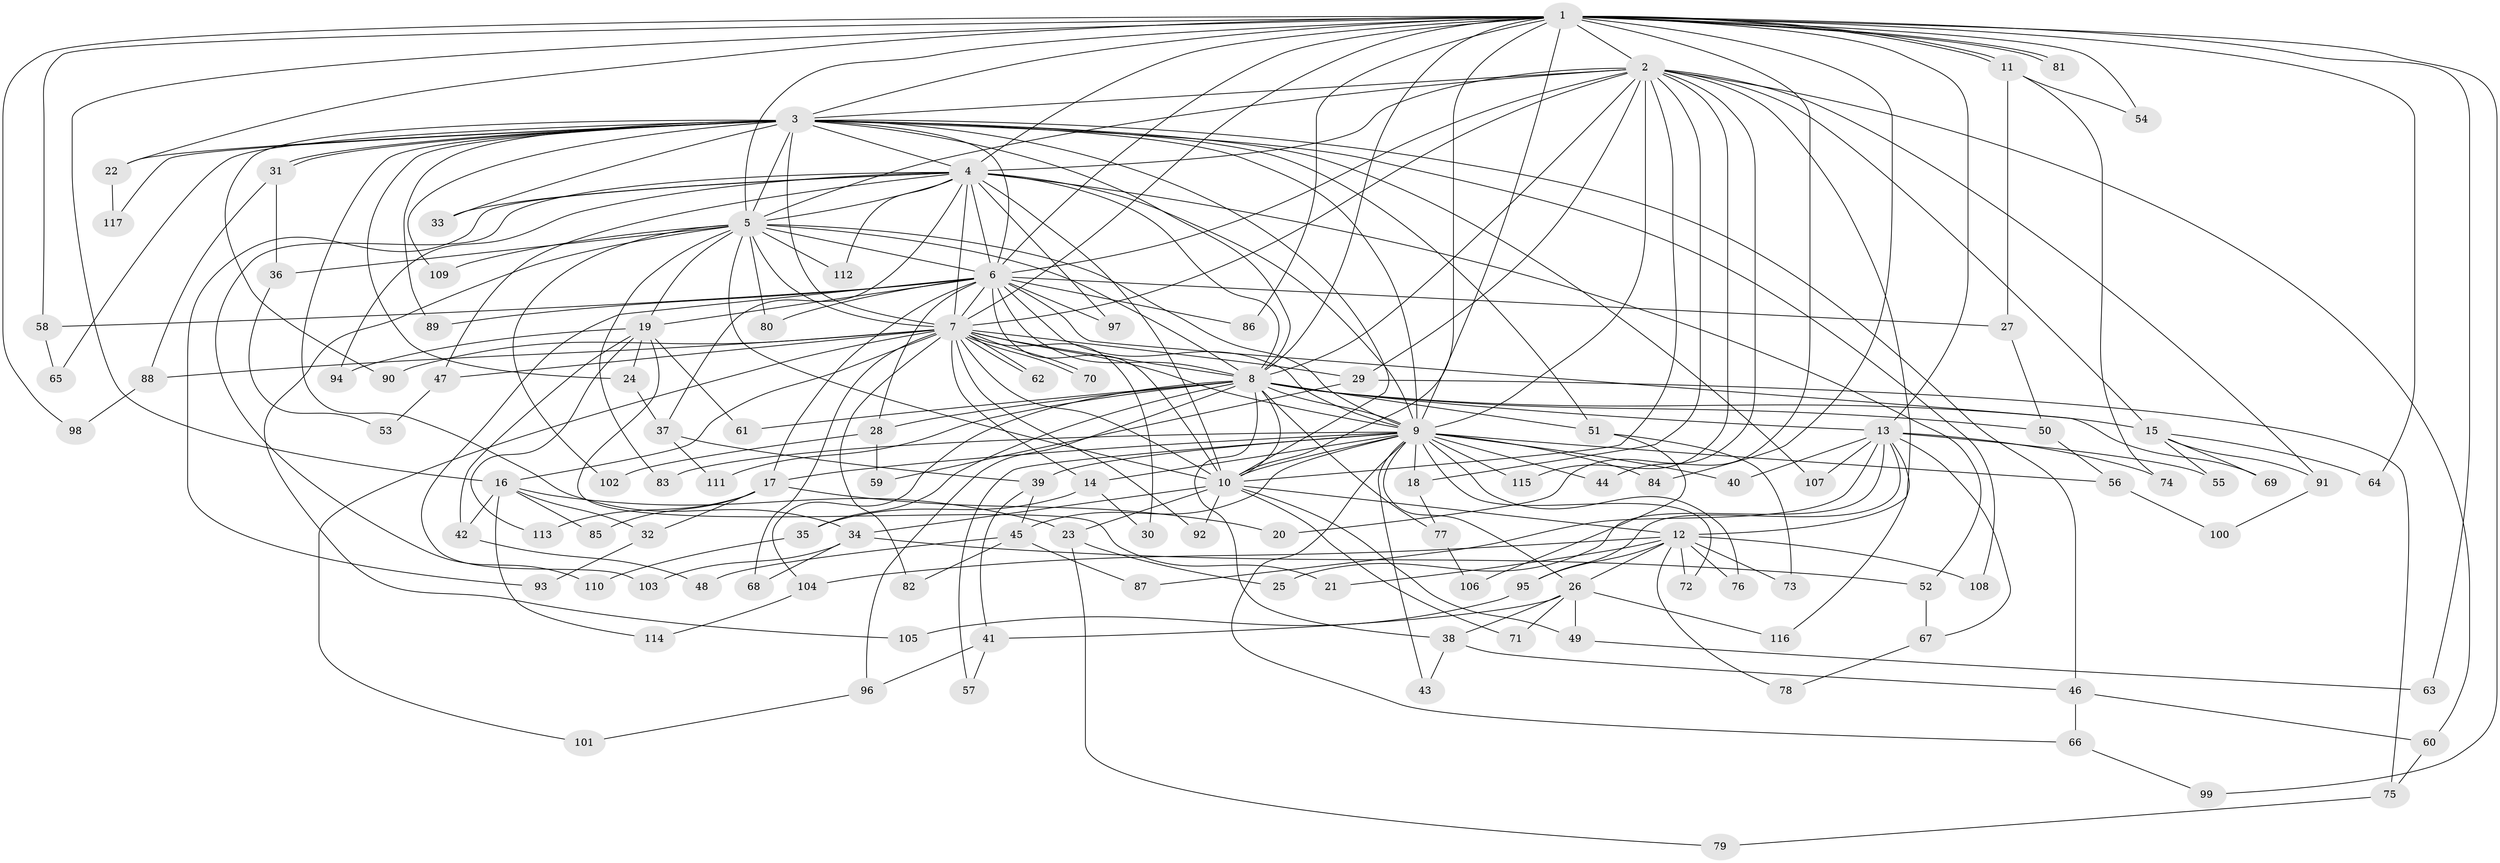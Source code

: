 // coarse degree distribution, {24: 0.02127659574468085, 16: 0.02127659574468085, 37: 0.010638297872340425, 19: 0.010638297872340425, 17: 0.010638297872340425, 21: 0.02127659574468085, 5: 0.0425531914893617, 11: 0.02127659574468085, 4: 0.0851063829787234, 6: 0.010638297872340425, 7: 0.02127659574468085, 9: 0.010638297872340425, 2: 0.5425531914893617, 3: 0.1702127659574468}
// Generated by graph-tools (version 1.1) at 2025/51/02/27/25 19:51:46]
// undirected, 117 vertices, 259 edges
graph export_dot {
graph [start="1"]
  node [color=gray90,style=filled];
  1;
  2;
  3;
  4;
  5;
  6;
  7;
  8;
  9;
  10;
  11;
  12;
  13;
  14;
  15;
  16;
  17;
  18;
  19;
  20;
  21;
  22;
  23;
  24;
  25;
  26;
  27;
  28;
  29;
  30;
  31;
  32;
  33;
  34;
  35;
  36;
  37;
  38;
  39;
  40;
  41;
  42;
  43;
  44;
  45;
  46;
  47;
  48;
  49;
  50;
  51;
  52;
  53;
  54;
  55;
  56;
  57;
  58;
  59;
  60;
  61;
  62;
  63;
  64;
  65;
  66;
  67;
  68;
  69;
  70;
  71;
  72;
  73;
  74;
  75;
  76;
  77;
  78;
  79;
  80;
  81;
  82;
  83;
  84;
  85;
  86;
  87;
  88;
  89;
  90;
  91;
  92;
  93;
  94;
  95;
  96;
  97;
  98;
  99;
  100;
  101;
  102;
  103;
  104;
  105;
  106;
  107;
  108;
  109;
  110;
  111;
  112;
  113;
  114;
  115;
  116;
  117;
  1 -- 2;
  1 -- 3;
  1 -- 4;
  1 -- 5;
  1 -- 6;
  1 -- 7;
  1 -- 8;
  1 -- 9;
  1 -- 10;
  1 -- 11;
  1 -- 11;
  1 -- 13;
  1 -- 16;
  1 -- 22;
  1 -- 44;
  1 -- 54;
  1 -- 58;
  1 -- 63;
  1 -- 64;
  1 -- 81;
  1 -- 81;
  1 -- 84;
  1 -- 86;
  1 -- 98;
  1 -- 99;
  2 -- 3;
  2 -- 4;
  2 -- 5;
  2 -- 6;
  2 -- 7;
  2 -- 8;
  2 -- 9;
  2 -- 10;
  2 -- 12;
  2 -- 15;
  2 -- 18;
  2 -- 20;
  2 -- 29;
  2 -- 60;
  2 -- 91;
  2 -- 115;
  3 -- 4;
  3 -- 5;
  3 -- 6;
  3 -- 7;
  3 -- 8;
  3 -- 9;
  3 -- 10;
  3 -- 22;
  3 -- 24;
  3 -- 31;
  3 -- 31;
  3 -- 33;
  3 -- 34;
  3 -- 46;
  3 -- 51;
  3 -- 65;
  3 -- 89;
  3 -- 90;
  3 -- 107;
  3 -- 108;
  3 -- 109;
  3 -- 117;
  4 -- 5;
  4 -- 6;
  4 -- 7;
  4 -- 8;
  4 -- 9;
  4 -- 10;
  4 -- 33;
  4 -- 37;
  4 -- 47;
  4 -- 52;
  4 -- 93;
  4 -- 94;
  4 -- 97;
  4 -- 110;
  4 -- 112;
  5 -- 6;
  5 -- 7;
  5 -- 8;
  5 -- 9;
  5 -- 10;
  5 -- 19;
  5 -- 36;
  5 -- 80;
  5 -- 83;
  5 -- 102;
  5 -- 105;
  5 -- 109;
  5 -- 112;
  6 -- 7;
  6 -- 8;
  6 -- 9;
  6 -- 10;
  6 -- 17;
  6 -- 19;
  6 -- 27;
  6 -- 28;
  6 -- 58;
  6 -- 69;
  6 -- 80;
  6 -- 86;
  6 -- 89;
  6 -- 97;
  6 -- 103;
  7 -- 8;
  7 -- 9;
  7 -- 10;
  7 -- 14;
  7 -- 16;
  7 -- 29;
  7 -- 30;
  7 -- 47;
  7 -- 62;
  7 -- 62;
  7 -- 68;
  7 -- 70;
  7 -- 70;
  7 -- 82;
  7 -- 88;
  7 -- 90;
  7 -- 92;
  7 -- 101;
  8 -- 9;
  8 -- 10;
  8 -- 13;
  8 -- 15;
  8 -- 28;
  8 -- 35;
  8 -- 38;
  8 -- 50;
  8 -- 51;
  8 -- 61;
  8 -- 77;
  8 -- 96;
  8 -- 104;
  8 -- 111;
  9 -- 10;
  9 -- 14;
  9 -- 17;
  9 -- 18;
  9 -- 26;
  9 -- 39;
  9 -- 40;
  9 -- 43;
  9 -- 44;
  9 -- 45;
  9 -- 56;
  9 -- 57;
  9 -- 66;
  9 -- 72;
  9 -- 76;
  9 -- 83;
  9 -- 84;
  9 -- 115;
  10 -- 12;
  10 -- 23;
  10 -- 34;
  10 -- 49;
  10 -- 71;
  10 -- 92;
  11 -- 27;
  11 -- 54;
  11 -- 74;
  12 -- 21;
  12 -- 26;
  12 -- 72;
  12 -- 73;
  12 -- 76;
  12 -- 78;
  12 -- 95;
  12 -- 104;
  12 -- 108;
  13 -- 25;
  13 -- 40;
  13 -- 55;
  13 -- 67;
  13 -- 74;
  13 -- 87;
  13 -- 95;
  13 -- 107;
  13 -- 116;
  14 -- 30;
  14 -- 35;
  15 -- 55;
  15 -- 64;
  15 -- 69;
  15 -- 91;
  16 -- 23;
  16 -- 32;
  16 -- 42;
  16 -- 85;
  16 -- 114;
  17 -- 20;
  17 -- 32;
  17 -- 85;
  17 -- 113;
  18 -- 77;
  19 -- 21;
  19 -- 24;
  19 -- 42;
  19 -- 61;
  19 -- 94;
  19 -- 113;
  22 -- 117;
  23 -- 25;
  23 -- 79;
  24 -- 37;
  26 -- 38;
  26 -- 41;
  26 -- 49;
  26 -- 71;
  26 -- 116;
  27 -- 50;
  28 -- 59;
  28 -- 102;
  29 -- 59;
  29 -- 75;
  31 -- 36;
  31 -- 88;
  32 -- 93;
  34 -- 52;
  34 -- 68;
  34 -- 103;
  35 -- 110;
  36 -- 53;
  37 -- 39;
  37 -- 111;
  38 -- 43;
  38 -- 46;
  39 -- 41;
  39 -- 45;
  41 -- 57;
  41 -- 96;
  42 -- 48;
  45 -- 48;
  45 -- 82;
  45 -- 87;
  46 -- 60;
  46 -- 66;
  47 -- 53;
  49 -- 63;
  50 -- 56;
  51 -- 73;
  51 -- 106;
  52 -- 67;
  56 -- 100;
  58 -- 65;
  60 -- 75;
  66 -- 99;
  67 -- 78;
  75 -- 79;
  77 -- 106;
  88 -- 98;
  91 -- 100;
  95 -- 105;
  96 -- 101;
  104 -- 114;
}
